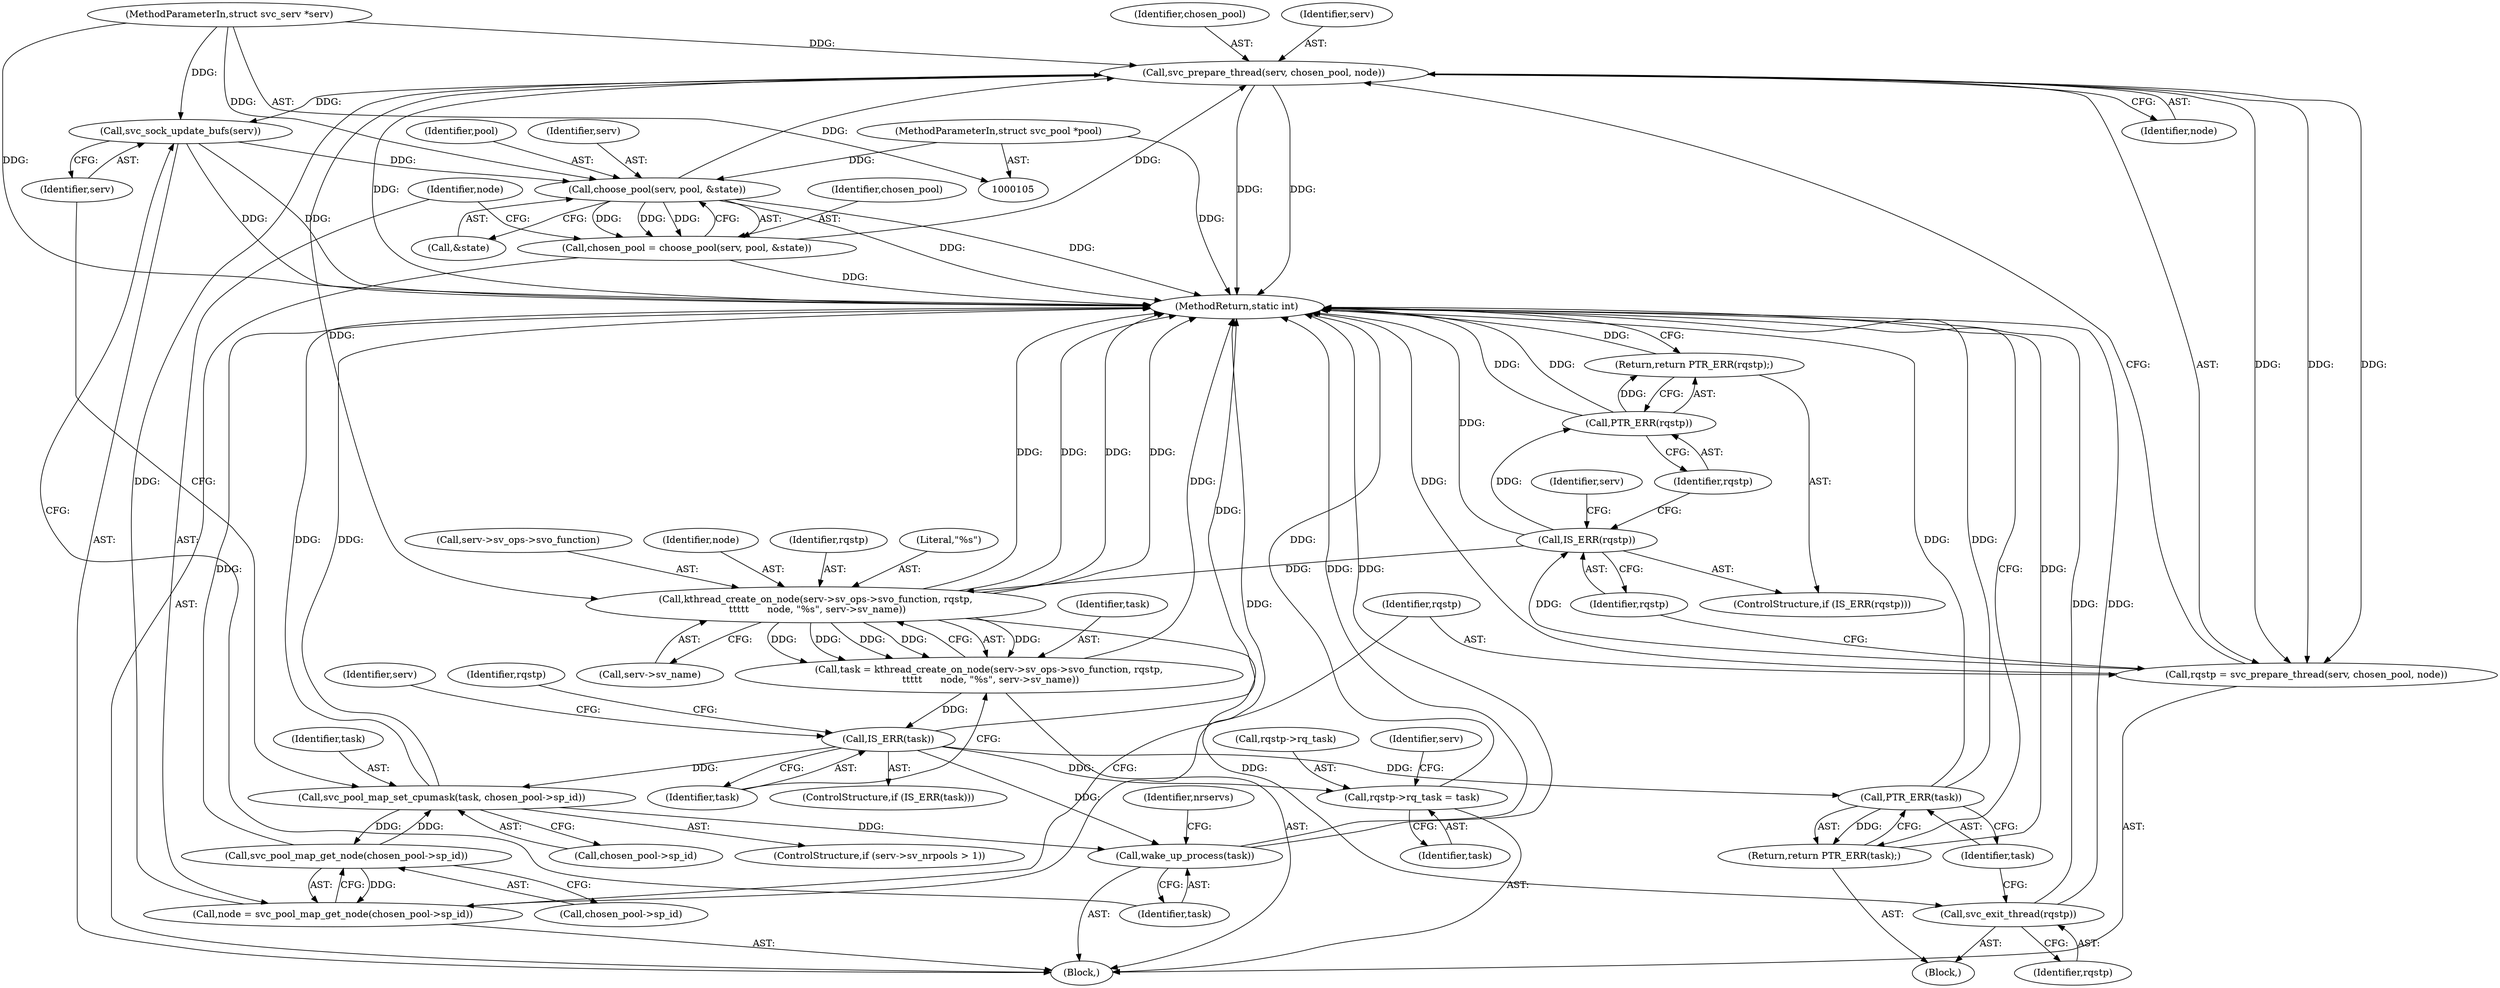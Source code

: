 digraph "0_linux_c70422f760c120480fee4de6c38804c72aa26bc1_20@API" {
"1000141" [label="(Call,svc_prepare_thread(serv, chosen_pool, node))"];
"1000128" [label="(Call,choose_pool(serv, pool, &state))"];
"1000202" [label="(Call,svc_sock_update_bufs(serv))"];
"1000141" [label="(Call,svc_prepare_thread(serv, chosen_pool, node))"];
"1000106" [label="(MethodParameterIn,struct svc_serv *serv)"];
"1000126" [label="(Call,chosen_pool = choose_pool(serv, pool, &state))"];
"1000133" [label="(Call,node = svc_pool_map_get_node(chosen_pool->sp_id))"];
"1000135" [label="(Call,svc_pool_map_get_node(chosen_pool->sp_id))"];
"1000197" [label="(Call,svc_pool_map_set_cpumask(task, chosen_pool->sp_id))"];
"1000172" [label="(Call,IS_ERR(task))"];
"1000157" [label="(Call,task = kthread_create_on_node(serv->sv_ops->svo_function, rqstp,\n \t\t\t\t\t      node, \"%s\", serv->sv_name))"];
"1000159" [label="(Call,kthread_create_on_node(serv->sv_ops->svo_function, rqstp,\n \t\t\t\t\t      node, \"%s\", serv->sv_name))"];
"1000146" [label="(Call,IS_ERR(rqstp))"];
"1000139" [label="(Call,rqstp = svc_prepare_thread(serv, chosen_pool, node))"];
"1000107" [label="(MethodParameterIn,struct svc_pool *pool)"];
"1000149" [label="(Call,PTR_ERR(rqstp))"];
"1000148" [label="(Return,return PTR_ERR(rqstp);)"];
"1000184" [label="(Call,PTR_ERR(task))"];
"1000183" [label="(Return,return PTR_ERR(task);)"];
"1000186" [label="(Call,rqstp->rq_task = task)"];
"1000204" [label="(Call,wake_up_process(task))"];
"1000181" [label="(Call,svc_exit_thread(rqstp))"];
"1000181" [label="(Call,svc_exit_thread(rqstp))"];
"1000185" [label="(Identifier,task)"];
"1000126" [label="(Call,chosen_pool = choose_pool(serv, pool, &state))"];
"1000178" [label="(Identifier,serv)"];
"1000131" [label="(Call,&state)"];
"1000184" [label="(Call,PTR_ERR(task))"];
"1000171" [label="(ControlStructure,if (IS_ERR(task)))"];
"1000107" [label="(MethodParameterIn,struct svc_pool *pool)"];
"1000129" [label="(Identifier,serv)"];
"1000197" [label="(Call,svc_pool_map_set_cpumask(task, chosen_pool->sp_id))"];
"1000127" [label="(Identifier,chosen_pool)"];
"1000191" [label="(ControlStructure,if (serv->sv_nrpools > 1))"];
"1000141" [label="(Call,svc_prepare_thread(serv, chosen_pool, node))"];
"1000159" [label="(Call,kthread_create_on_node(serv->sv_ops->svo_function, rqstp,\n \t\t\t\t\t      node, \"%s\", serv->sv_name))"];
"1000149" [label="(Call,PTR_ERR(rqstp))"];
"1000160" [label="(Call,serv->sv_ops->svo_function)"];
"1000142" [label="(Identifier,serv)"];
"1000188" [label="(Identifier,rqstp)"];
"1000183" [label="(Return,return PTR_ERR(task);)"];
"1000207" [label="(Identifier,nrservs)"];
"1000186" [label="(Call,rqstp->rq_task = task)"];
"1000190" [label="(Identifier,task)"];
"1000187" [label="(Call,rqstp->rq_task)"];
"1000106" [label="(MethodParameterIn,struct svc_serv *serv)"];
"1000204" [label="(Call,wake_up_process(task))"];
"1000134" [label="(Identifier,node)"];
"1000140" [label="(Identifier,rqstp)"];
"1000205" [label="(Identifier,task)"];
"1000199" [label="(Call,chosen_pool->sp_id)"];
"1000202" [label="(Call,svc_sock_update_bufs(serv))"];
"1000158" [label="(Identifier,task)"];
"1000130" [label="(Identifier,pool)"];
"1000133" [label="(Call,node = svc_pool_map_get_node(chosen_pool->sp_id))"];
"1000172" [label="(Call,IS_ERR(task))"];
"1000166" [label="(Identifier,node)"];
"1000150" [label="(Identifier,rqstp)"];
"1000135" [label="(Call,svc_pool_map_get_node(chosen_pool->sp_id))"];
"1000165" [label="(Identifier,rqstp)"];
"1000182" [label="(Identifier,rqstp)"];
"1000203" [label="(Identifier,serv)"];
"1000123" [label="(Block,)"];
"1000147" [label="(Identifier,rqstp)"];
"1000154" [label="(Identifier,serv)"];
"1000145" [label="(ControlStructure,if (IS_ERR(rqstp)))"];
"1000167" [label="(Literal,\"%s\")"];
"1000148" [label="(Return,return PTR_ERR(rqstp);)"];
"1000174" [label="(Block,)"];
"1000211" [label="(MethodReturn,static int)"];
"1000173" [label="(Identifier,task)"];
"1000168" [label="(Call,serv->sv_name)"];
"1000157" [label="(Call,task = kthread_create_on_node(serv->sv_ops->svo_function, rqstp,\n \t\t\t\t\t      node, \"%s\", serv->sv_name))"];
"1000144" [label="(Identifier,node)"];
"1000139" [label="(Call,rqstp = svc_prepare_thread(serv, chosen_pool, node))"];
"1000146" [label="(Call,IS_ERR(rqstp))"];
"1000198" [label="(Identifier,task)"];
"1000194" [label="(Identifier,serv)"];
"1000128" [label="(Call,choose_pool(serv, pool, &state))"];
"1000136" [label="(Call,chosen_pool->sp_id)"];
"1000143" [label="(Identifier,chosen_pool)"];
"1000141" -> "1000139"  [label="AST: "];
"1000141" -> "1000144"  [label="CFG: "];
"1000142" -> "1000141"  [label="AST: "];
"1000143" -> "1000141"  [label="AST: "];
"1000144" -> "1000141"  [label="AST: "];
"1000139" -> "1000141"  [label="CFG: "];
"1000141" -> "1000211"  [label="DDG: "];
"1000141" -> "1000211"  [label="DDG: "];
"1000141" -> "1000211"  [label="DDG: "];
"1000141" -> "1000139"  [label="DDG: "];
"1000141" -> "1000139"  [label="DDG: "];
"1000141" -> "1000139"  [label="DDG: "];
"1000128" -> "1000141"  [label="DDG: "];
"1000106" -> "1000141"  [label="DDG: "];
"1000126" -> "1000141"  [label="DDG: "];
"1000133" -> "1000141"  [label="DDG: "];
"1000141" -> "1000159"  [label="DDG: "];
"1000141" -> "1000202"  [label="DDG: "];
"1000128" -> "1000126"  [label="AST: "];
"1000128" -> "1000131"  [label="CFG: "];
"1000129" -> "1000128"  [label="AST: "];
"1000130" -> "1000128"  [label="AST: "];
"1000131" -> "1000128"  [label="AST: "];
"1000126" -> "1000128"  [label="CFG: "];
"1000128" -> "1000211"  [label="DDG: "];
"1000128" -> "1000211"  [label="DDG: "];
"1000128" -> "1000126"  [label="DDG: "];
"1000128" -> "1000126"  [label="DDG: "];
"1000128" -> "1000126"  [label="DDG: "];
"1000202" -> "1000128"  [label="DDG: "];
"1000106" -> "1000128"  [label="DDG: "];
"1000107" -> "1000128"  [label="DDG: "];
"1000202" -> "1000123"  [label="AST: "];
"1000202" -> "1000203"  [label="CFG: "];
"1000203" -> "1000202"  [label="AST: "];
"1000205" -> "1000202"  [label="CFG: "];
"1000202" -> "1000211"  [label="DDG: "];
"1000202" -> "1000211"  [label="DDG: "];
"1000106" -> "1000202"  [label="DDG: "];
"1000106" -> "1000105"  [label="AST: "];
"1000106" -> "1000211"  [label="DDG: "];
"1000126" -> "1000123"  [label="AST: "];
"1000127" -> "1000126"  [label="AST: "];
"1000134" -> "1000126"  [label="CFG: "];
"1000126" -> "1000211"  [label="DDG: "];
"1000133" -> "1000123"  [label="AST: "];
"1000133" -> "1000135"  [label="CFG: "];
"1000134" -> "1000133"  [label="AST: "];
"1000135" -> "1000133"  [label="AST: "];
"1000140" -> "1000133"  [label="CFG: "];
"1000133" -> "1000211"  [label="DDG: "];
"1000135" -> "1000133"  [label="DDG: "];
"1000135" -> "1000136"  [label="CFG: "];
"1000136" -> "1000135"  [label="AST: "];
"1000135" -> "1000211"  [label="DDG: "];
"1000197" -> "1000135"  [label="DDG: "];
"1000135" -> "1000197"  [label="DDG: "];
"1000197" -> "1000191"  [label="AST: "];
"1000197" -> "1000199"  [label="CFG: "];
"1000198" -> "1000197"  [label="AST: "];
"1000199" -> "1000197"  [label="AST: "];
"1000203" -> "1000197"  [label="CFG: "];
"1000197" -> "1000211"  [label="DDG: "];
"1000197" -> "1000211"  [label="DDG: "];
"1000172" -> "1000197"  [label="DDG: "];
"1000197" -> "1000204"  [label="DDG: "];
"1000172" -> "1000171"  [label="AST: "];
"1000172" -> "1000173"  [label="CFG: "];
"1000173" -> "1000172"  [label="AST: "];
"1000178" -> "1000172"  [label="CFG: "];
"1000188" -> "1000172"  [label="CFG: "];
"1000172" -> "1000211"  [label="DDG: "];
"1000157" -> "1000172"  [label="DDG: "];
"1000172" -> "1000184"  [label="DDG: "];
"1000172" -> "1000186"  [label="DDG: "];
"1000172" -> "1000204"  [label="DDG: "];
"1000157" -> "1000123"  [label="AST: "];
"1000157" -> "1000159"  [label="CFG: "];
"1000158" -> "1000157"  [label="AST: "];
"1000159" -> "1000157"  [label="AST: "];
"1000173" -> "1000157"  [label="CFG: "];
"1000157" -> "1000211"  [label="DDG: "];
"1000159" -> "1000157"  [label="DDG: "];
"1000159" -> "1000157"  [label="DDG: "];
"1000159" -> "1000157"  [label="DDG: "];
"1000159" -> "1000157"  [label="DDG: "];
"1000159" -> "1000157"  [label="DDG: "];
"1000159" -> "1000168"  [label="CFG: "];
"1000160" -> "1000159"  [label="AST: "];
"1000165" -> "1000159"  [label="AST: "];
"1000166" -> "1000159"  [label="AST: "];
"1000167" -> "1000159"  [label="AST: "];
"1000168" -> "1000159"  [label="AST: "];
"1000159" -> "1000211"  [label="DDG: "];
"1000159" -> "1000211"  [label="DDG: "];
"1000159" -> "1000211"  [label="DDG: "];
"1000159" -> "1000211"  [label="DDG: "];
"1000146" -> "1000159"  [label="DDG: "];
"1000159" -> "1000181"  [label="DDG: "];
"1000146" -> "1000145"  [label="AST: "];
"1000146" -> "1000147"  [label="CFG: "];
"1000147" -> "1000146"  [label="AST: "];
"1000150" -> "1000146"  [label="CFG: "];
"1000154" -> "1000146"  [label="CFG: "];
"1000146" -> "1000211"  [label="DDG: "];
"1000139" -> "1000146"  [label="DDG: "];
"1000146" -> "1000149"  [label="DDG: "];
"1000139" -> "1000123"  [label="AST: "];
"1000140" -> "1000139"  [label="AST: "];
"1000147" -> "1000139"  [label="CFG: "];
"1000139" -> "1000211"  [label="DDG: "];
"1000107" -> "1000105"  [label="AST: "];
"1000107" -> "1000211"  [label="DDG: "];
"1000149" -> "1000148"  [label="AST: "];
"1000149" -> "1000150"  [label="CFG: "];
"1000150" -> "1000149"  [label="AST: "];
"1000148" -> "1000149"  [label="CFG: "];
"1000149" -> "1000211"  [label="DDG: "];
"1000149" -> "1000211"  [label="DDG: "];
"1000149" -> "1000148"  [label="DDG: "];
"1000148" -> "1000145"  [label="AST: "];
"1000211" -> "1000148"  [label="CFG: "];
"1000148" -> "1000211"  [label="DDG: "];
"1000184" -> "1000183"  [label="AST: "];
"1000184" -> "1000185"  [label="CFG: "];
"1000185" -> "1000184"  [label="AST: "];
"1000183" -> "1000184"  [label="CFG: "];
"1000184" -> "1000211"  [label="DDG: "];
"1000184" -> "1000211"  [label="DDG: "];
"1000184" -> "1000183"  [label="DDG: "];
"1000183" -> "1000174"  [label="AST: "];
"1000211" -> "1000183"  [label="CFG: "];
"1000183" -> "1000211"  [label="DDG: "];
"1000186" -> "1000123"  [label="AST: "];
"1000186" -> "1000190"  [label="CFG: "];
"1000187" -> "1000186"  [label="AST: "];
"1000190" -> "1000186"  [label="AST: "];
"1000194" -> "1000186"  [label="CFG: "];
"1000186" -> "1000211"  [label="DDG: "];
"1000204" -> "1000123"  [label="AST: "];
"1000204" -> "1000205"  [label="CFG: "];
"1000205" -> "1000204"  [label="AST: "];
"1000207" -> "1000204"  [label="CFG: "];
"1000204" -> "1000211"  [label="DDG: "];
"1000204" -> "1000211"  [label="DDG: "];
"1000181" -> "1000174"  [label="AST: "];
"1000181" -> "1000182"  [label="CFG: "];
"1000182" -> "1000181"  [label="AST: "];
"1000185" -> "1000181"  [label="CFG: "];
"1000181" -> "1000211"  [label="DDG: "];
"1000181" -> "1000211"  [label="DDG: "];
}
